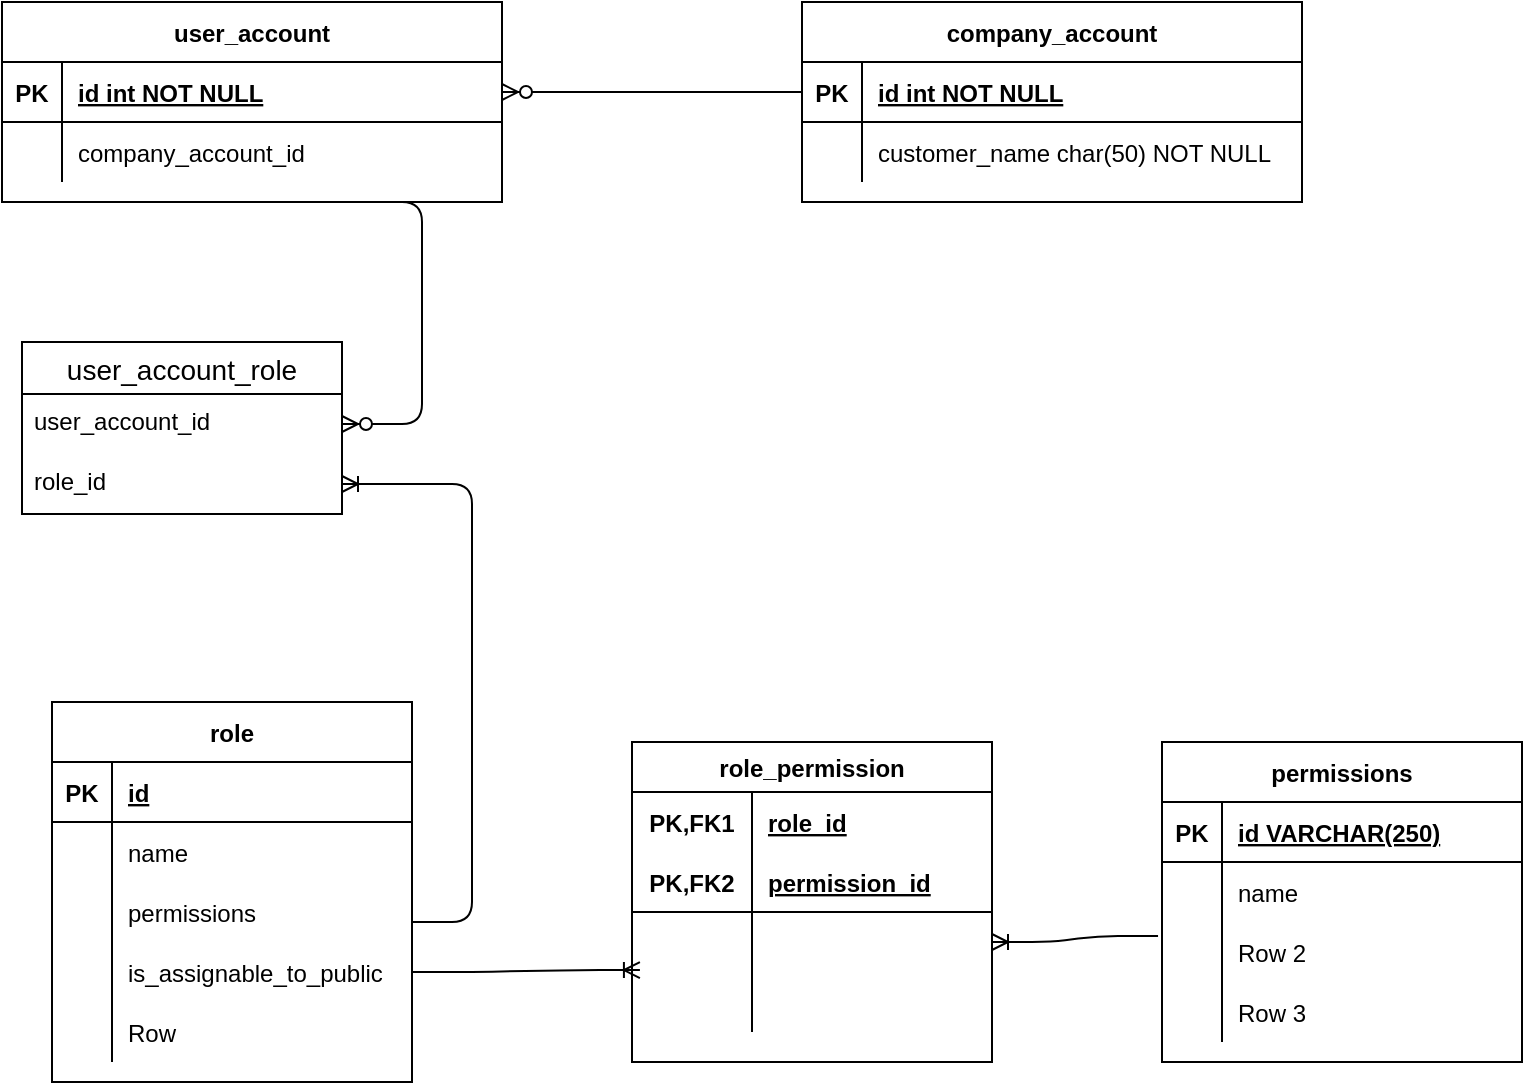 <mxfile version="14.6.3" type="github">
  <diagram id="R2lEEEUBdFMjLlhIrx00" name="Page-1">
    <mxGraphModel dx="983" dy="1412" grid="1" gridSize="10" guides="1" tooltips="1" connect="1" arrows="1" fold="1" page="1" pageScale="1" pageWidth="850" pageHeight="1100" math="0" shadow="0" extFonts="Permanent Marker^https://fonts.googleapis.com/css?family=Permanent+Marker">
      <root>
        <mxCell id="0" />
        <mxCell id="1" parent="0" />
        <mxCell id="C-vyLk0tnHw3VtMMgP7b-23" value="user_account" style="shape=table;startSize=30;container=1;collapsible=1;childLayout=tableLayout;fixedRows=1;rowLines=0;fontStyle=1;align=center;resizeLast=1;" parent="1" vertex="1">
          <mxGeometry x="20" y="20" width="250" height="100" as="geometry" />
        </mxCell>
        <mxCell id="C-vyLk0tnHw3VtMMgP7b-24" value="" style="shape=partialRectangle;collapsible=0;dropTarget=0;pointerEvents=0;fillColor=none;points=[[0,0.5],[1,0.5]];portConstraint=eastwest;top=0;left=0;right=0;bottom=1;" parent="C-vyLk0tnHw3VtMMgP7b-23" vertex="1">
          <mxGeometry y="30" width="250" height="30" as="geometry" />
        </mxCell>
        <mxCell id="C-vyLk0tnHw3VtMMgP7b-25" value="PK" style="shape=partialRectangle;overflow=hidden;connectable=0;fillColor=none;top=0;left=0;bottom=0;right=0;fontStyle=1;" parent="C-vyLk0tnHw3VtMMgP7b-24" vertex="1">
          <mxGeometry width="30" height="30" as="geometry" />
        </mxCell>
        <mxCell id="C-vyLk0tnHw3VtMMgP7b-26" value="id int NOT NULL " style="shape=partialRectangle;overflow=hidden;connectable=0;fillColor=none;top=0;left=0;bottom=0;right=0;align=left;spacingLeft=6;fontStyle=5;" parent="C-vyLk0tnHw3VtMMgP7b-24" vertex="1">
          <mxGeometry x="30" width="220" height="30" as="geometry" />
        </mxCell>
        <mxCell id="C-vyLk0tnHw3VtMMgP7b-27" value="" style="shape=partialRectangle;collapsible=0;dropTarget=0;pointerEvents=0;fillColor=none;points=[[0,0.5],[1,0.5]];portConstraint=eastwest;top=0;left=0;right=0;bottom=0;" parent="C-vyLk0tnHw3VtMMgP7b-23" vertex="1">
          <mxGeometry y="60" width="250" height="30" as="geometry" />
        </mxCell>
        <mxCell id="C-vyLk0tnHw3VtMMgP7b-28" value="" style="shape=partialRectangle;overflow=hidden;connectable=0;fillColor=none;top=0;left=0;bottom=0;right=0;" parent="C-vyLk0tnHw3VtMMgP7b-27" vertex="1">
          <mxGeometry width="30" height="30" as="geometry" />
        </mxCell>
        <mxCell id="C-vyLk0tnHw3VtMMgP7b-29" value="company_account_id" style="shape=partialRectangle;overflow=hidden;connectable=0;fillColor=none;top=0;left=0;bottom=0;right=0;align=left;spacingLeft=6;" parent="C-vyLk0tnHw3VtMMgP7b-27" vertex="1">
          <mxGeometry x="30" width="220" height="30" as="geometry" />
        </mxCell>
        <mxCell id="2VuJ3lw6weqD2b-CY0ZA-2" value="role" style="shape=table;startSize=30;container=1;collapsible=1;childLayout=tableLayout;fixedRows=1;rowLines=0;fontStyle=1;align=center;resizeLast=1;" parent="1" vertex="1">
          <mxGeometry x="45" y="370" width="180" height="190" as="geometry" />
        </mxCell>
        <mxCell id="2VuJ3lw6weqD2b-CY0ZA-3" value="" style="shape=partialRectangle;collapsible=0;dropTarget=0;pointerEvents=0;fillColor=none;top=0;left=0;bottom=1;right=0;points=[[0,0.5],[1,0.5]];portConstraint=eastwest;" parent="2VuJ3lw6weqD2b-CY0ZA-2" vertex="1">
          <mxGeometry y="30" width="180" height="30" as="geometry" />
        </mxCell>
        <mxCell id="2VuJ3lw6weqD2b-CY0ZA-4" value="PK" style="shape=partialRectangle;connectable=0;fillColor=none;top=0;left=0;bottom=0;right=0;fontStyle=1;overflow=hidden;" parent="2VuJ3lw6weqD2b-CY0ZA-3" vertex="1">
          <mxGeometry width="30" height="30" as="geometry" />
        </mxCell>
        <mxCell id="2VuJ3lw6weqD2b-CY0ZA-5" value="id" style="shape=partialRectangle;connectable=0;fillColor=none;top=0;left=0;bottom=0;right=0;align=left;spacingLeft=6;fontStyle=5;overflow=hidden;" parent="2VuJ3lw6weqD2b-CY0ZA-3" vertex="1">
          <mxGeometry x="30" width="150" height="30" as="geometry" />
        </mxCell>
        <mxCell id="2VuJ3lw6weqD2b-CY0ZA-6" value="" style="shape=partialRectangle;collapsible=0;dropTarget=0;pointerEvents=0;fillColor=none;top=0;left=0;bottom=0;right=0;points=[[0,0.5],[1,0.5]];portConstraint=eastwest;" parent="2VuJ3lw6weqD2b-CY0ZA-2" vertex="1">
          <mxGeometry y="60" width="180" height="30" as="geometry" />
        </mxCell>
        <mxCell id="2VuJ3lw6weqD2b-CY0ZA-7" value="" style="shape=partialRectangle;connectable=0;fillColor=none;top=0;left=0;bottom=0;right=0;editable=1;overflow=hidden;" parent="2VuJ3lw6weqD2b-CY0ZA-6" vertex="1">
          <mxGeometry width="30" height="30" as="geometry" />
        </mxCell>
        <mxCell id="2VuJ3lw6weqD2b-CY0ZA-8" value="name" style="shape=partialRectangle;connectable=0;fillColor=none;top=0;left=0;bottom=0;right=0;align=left;spacingLeft=6;overflow=hidden;" parent="2VuJ3lw6weqD2b-CY0ZA-6" vertex="1">
          <mxGeometry x="30" width="150" height="30" as="geometry" />
        </mxCell>
        <mxCell id="2VuJ3lw6weqD2b-CY0ZA-12" value="" style="shape=partialRectangle;collapsible=0;dropTarget=0;pointerEvents=0;fillColor=none;top=0;left=0;bottom=0;right=0;points=[[0,0.5],[1,0.5]];portConstraint=eastwest;" parent="2VuJ3lw6weqD2b-CY0ZA-2" vertex="1">
          <mxGeometry y="90" width="180" height="30" as="geometry" />
        </mxCell>
        <mxCell id="2VuJ3lw6weqD2b-CY0ZA-13" value="" style="shape=partialRectangle;connectable=0;fillColor=none;top=0;left=0;bottom=0;right=0;editable=1;overflow=hidden;" parent="2VuJ3lw6weqD2b-CY0ZA-12" vertex="1">
          <mxGeometry width="30" height="30" as="geometry" />
        </mxCell>
        <mxCell id="2VuJ3lw6weqD2b-CY0ZA-14" value="permissions" style="shape=partialRectangle;connectable=0;fillColor=none;top=0;left=0;bottom=0;right=0;align=left;spacingLeft=6;overflow=hidden;" parent="2VuJ3lw6weqD2b-CY0ZA-12" vertex="1">
          <mxGeometry x="30" width="150" height="30" as="geometry" />
        </mxCell>
        <mxCell id="2VuJ3lw6weqD2b-CY0ZA-26" value="" style="shape=partialRectangle;collapsible=0;dropTarget=0;pointerEvents=0;fillColor=none;top=0;left=0;bottom=0;right=0;points=[[0,0.5],[1,0.5]];portConstraint=eastwest;" parent="2VuJ3lw6weqD2b-CY0ZA-2" vertex="1">
          <mxGeometry y="120" width="180" height="30" as="geometry" />
        </mxCell>
        <mxCell id="2VuJ3lw6weqD2b-CY0ZA-27" value="" style="shape=partialRectangle;connectable=0;fillColor=none;top=0;left=0;bottom=0;right=0;editable=1;overflow=hidden;" parent="2VuJ3lw6weqD2b-CY0ZA-26" vertex="1">
          <mxGeometry width="30" height="30" as="geometry" />
        </mxCell>
        <mxCell id="2VuJ3lw6weqD2b-CY0ZA-28" value="is_assignable_to_public" style="shape=partialRectangle;connectable=0;fillColor=none;top=0;left=0;bottom=0;right=0;align=left;spacingLeft=6;overflow=hidden;" parent="2VuJ3lw6weqD2b-CY0ZA-26" vertex="1">
          <mxGeometry x="30" width="150" height="30" as="geometry" />
        </mxCell>
        <mxCell id="2VuJ3lw6weqD2b-CY0ZA-30" value="" style="shape=partialRectangle;collapsible=0;dropTarget=0;pointerEvents=0;fillColor=none;top=0;left=0;bottom=0;right=0;points=[[0,0.5],[1,0.5]];portConstraint=eastwest;" parent="2VuJ3lw6weqD2b-CY0ZA-2" vertex="1">
          <mxGeometry y="150" width="180" height="30" as="geometry" />
        </mxCell>
        <mxCell id="2VuJ3lw6weqD2b-CY0ZA-31" value="" style="shape=partialRectangle;connectable=0;fillColor=none;top=0;left=0;bottom=0;right=0;editable=1;overflow=hidden;" parent="2VuJ3lw6weqD2b-CY0ZA-30" vertex="1">
          <mxGeometry width="30" height="30" as="geometry" />
        </mxCell>
        <mxCell id="2VuJ3lw6weqD2b-CY0ZA-32" value="Row" style="shape=partialRectangle;connectable=0;fillColor=none;top=0;left=0;bottom=0;right=0;align=left;spacingLeft=6;overflow=hidden;" parent="2VuJ3lw6weqD2b-CY0ZA-30" vertex="1">
          <mxGeometry x="30" width="150" height="30" as="geometry" />
        </mxCell>
        <mxCell id="2VuJ3lw6weqD2b-CY0ZA-15" value="company_account" style="shape=table;startSize=30;container=1;collapsible=1;childLayout=tableLayout;fixedRows=1;rowLines=0;fontStyle=1;align=center;resizeLast=1;" parent="1" vertex="1">
          <mxGeometry x="420" y="20" width="250" height="100" as="geometry" />
        </mxCell>
        <mxCell id="2VuJ3lw6weqD2b-CY0ZA-16" value="" style="shape=partialRectangle;collapsible=0;dropTarget=0;pointerEvents=0;fillColor=none;points=[[0,0.5],[1,0.5]];portConstraint=eastwest;top=0;left=0;right=0;bottom=1;" parent="2VuJ3lw6weqD2b-CY0ZA-15" vertex="1">
          <mxGeometry y="30" width="250" height="30" as="geometry" />
        </mxCell>
        <mxCell id="2VuJ3lw6weqD2b-CY0ZA-17" value="PK" style="shape=partialRectangle;overflow=hidden;connectable=0;fillColor=none;top=0;left=0;bottom=0;right=0;fontStyle=1;" parent="2VuJ3lw6weqD2b-CY0ZA-16" vertex="1">
          <mxGeometry width="30" height="30" as="geometry" />
        </mxCell>
        <mxCell id="2VuJ3lw6weqD2b-CY0ZA-18" value="id int NOT NULL " style="shape=partialRectangle;overflow=hidden;connectable=0;fillColor=none;top=0;left=0;bottom=0;right=0;align=left;spacingLeft=6;fontStyle=5;" parent="2VuJ3lw6weqD2b-CY0ZA-16" vertex="1">
          <mxGeometry x="30" width="220" height="30" as="geometry" />
        </mxCell>
        <mxCell id="2VuJ3lw6weqD2b-CY0ZA-19" value="" style="shape=partialRectangle;collapsible=0;dropTarget=0;pointerEvents=0;fillColor=none;points=[[0,0.5],[1,0.5]];portConstraint=eastwest;top=0;left=0;right=0;bottom=0;" parent="2VuJ3lw6weqD2b-CY0ZA-15" vertex="1">
          <mxGeometry y="60" width="250" height="30" as="geometry" />
        </mxCell>
        <mxCell id="2VuJ3lw6weqD2b-CY0ZA-20" value="" style="shape=partialRectangle;overflow=hidden;connectable=0;fillColor=none;top=0;left=0;bottom=0;right=0;" parent="2VuJ3lw6weqD2b-CY0ZA-19" vertex="1">
          <mxGeometry width="30" height="30" as="geometry" />
        </mxCell>
        <mxCell id="2VuJ3lw6weqD2b-CY0ZA-21" value="customer_name char(50) NOT NULL" style="shape=partialRectangle;overflow=hidden;connectable=0;fillColor=none;top=0;left=0;bottom=0;right=0;align=left;spacingLeft=6;" parent="2VuJ3lw6weqD2b-CY0ZA-19" vertex="1">
          <mxGeometry x="30" width="220" height="30" as="geometry" />
        </mxCell>
        <mxCell id="2VuJ3lw6weqD2b-CY0ZA-22" value="user_account_role" style="swimlane;fontStyle=0;childLayout=stackLayout;horizontal=1;startSize=26;horizontalStack=0;resizeParent=1;resizeParentMax=0;resizeLast=0;collapsible=1;marginBottom=0;align=center;fontSize=14;" parent="1" vertex="1">
          <mxGeometry x="30" y="190" width="160" height="86" as="geometry" />
        </mxCell>
        <mxCell id="2VuJ3lw6weqD2b-CY0ZA-23" value="user_account_id" style="text;strokeColor=none;fillColor=none;spacingLeft=4;spacingRight=4;overflow=hidden;rotatable=0;points=[[0,0.5],[1,0.5]];portConstraint=eastwest;fontSize=12;" parent="2VuJ3lw6weqD2b-CY0ZA-22" vertex="1">
          <mxGeometry y="26" width="160" height="30" as="geometry" />
        </mxCell>
        <mxCell id="2VuJ3lw6weqD2b-CY0ZA-24" value="role_id" style="text;strokeColor=none;fillColor=none;spacingLeft=4;spacingRight=4;overflow=hidden;rotatable=0;points=[[0,0.5],[1,0.5]];portConstraint=eastwest;fontSize=12;" parent="2VuJ3lw6weqD2b-CY0ZA-22" vertex="1">
          <mxGeometry y="56" width="160" height="30" as="geometry" />
        </mxCell>
        <mxCell id="2VuJ3lw6weqD2b-CY0ZA-33" value="permissions" style="shape=table;startSize=30;container=1;collapsible=1;childLayout=tableLayout;fixedRows=1;rowLines=0;fontStyle=1;align=center;resizeLast=1;" parent="1" vertex="1">
          <mxGeometry x="600" y="390" width="180" height="160" as="geometry" />
        </mxCell>
        <mxCell id="2VuJ3lw6weqD2b-CY0ZA-34" value="" style="shape=partialRectangle;collapsible=0;dropTarget=0;pointerEvents=0;fillColor=none;top=0;left=0;bottom=1;right=0;points=[[0,0.5],[1,0.5]];portConstraint=eastwest;" parent="2VuJ3lw6weqD2b-CY0ZA-33" vertex="1">
          <mxGeometry y="30" width="180" height="30" as="geometry" />
        </mxCell>
        <mxCell id="2VuJ3lw6weqD2b-CY0ZA-35" value="PK" style="shape=partialRectangle;connectable=0;fillColor=none;top=0;left=0;bottom=0;right=0;fontStyle=1;overflow=hidden;" parent="2VuJ3lw6weqD2b-CY0ZA-34" vertex="1">
          <mxGeometry width="30" height="30" as="geometry" />
        </mxCell>
        <mxCell id="2VuJ3lw6weqD2b-CY0ZA-36" value="id VARCHAR(250)" style="shape=partialRectangle;connectable=0;fillColor=none;top=0;left=0;bottom=0;right=0;align=left;spacingLeft=6;fontStyle=5;overflow=hidden;" parent="2VuJ3lw6weqD2b-CY0ZA-34" vertex="1">
          <mxGeometry x="30" width="150" height="30" as="geometry" />
        </mxCell>
        <mxCell id="2VuJ3lw6weqD2b-CY0ZA-37" value="" style="shape=partialRectangle;collapsible=0;dropTarget=0;pointerEvents=0;fillColor=none;top=0;left=0;bottom=0;right=0;points=[[0,0.5],[1,0.5]];portConstraint=eastwest;" parent="2VuJ3lw6weqD2b-CY0ZA-33" vertex="1">
          <mxGeometry y="60" width="180" height="30" as="geometry" />
        </mxCell>
        <mxCell id="2VuJ3lw6weqD2b-CY0ZA-38" value="" style="shape=partialRectangle;connectable=0;fillColor=none;top=0;left=0;bottom=0;right=0;editable=1;overflow=hidden;" parent="2VuJ3lw6weqD2b-CY0ZA-37" vertex="1">
          <mxGeometry width="30" height="30" as="geometry" />
        </mxCell>
        <mxCell id="2VuJ3lw6weqD2b-CY0ZA-39" value="name" style="shape=partialRectangle;connectable=0;fillColor=none;top=0;left=0;bottom=0;right=0;align=left;spacingLeft=6;overflow=hidden;" parent="2VuJ3lw6weqD2b-CY0ZA-37" vertex="1">
          <mxGeometry x="30" width="150" height="30" as="geometry" />
        </mxCell>
        <mxCell id="2VuJ3lw6weqD2b-CY0ZA-40" value="" style="shape=partialRectangle;collapsible=0;dropTarget=0;pointerEvents=0;fillColor=none;top=0;left=0;bottom=0;right=0;points=[[0,0.5],[1,0.5]];portConstraint=eastwest;" parent="2VuJ3lw6weqD2b-CY0ZA-33" vertex="1">
          <mxGeometry y="90" width="180" height="30" as="geometry" />
        </mxCell>
        <mxCell id="2VuJ3lw6weqD2b-CY0ZA-41" value="" style="shape=partialRectangle;connectable=0;fillColor=none;top=0;left=0;bottom=0;right=0;editable=1;overflow=hidden;" parent="2VuJ3lw6weqD2b-CY0ZA-40" vertex="1">
          <mxGeometry width="30" height="30" as="geometry" />
        </mxCell>
        <mxCell id="2VuJ3lw6weqD2b-CY0ZA-42" value="Row 2" style="shape=partialRectangle;connectable=0;fillColor=none;top=0;left=0;bottom=0;right=0;align=left;spacingLeft=6;overflow=hidden;" parent="2VuJ3lw6weqD2b-CY0ZA-40" vertex="1">
          <mxGeometry x="30" width="150" height="30" as="geometry" />
        </mxCell>
        <mxCell id="2VuJ3lw6weqD2b-CY0ZA-43" value="" style="shape=partialRectangle;collapsible=0;dropTarget=0;pointerEvents=0;fillColor=none;top=0;left=0;bottom=0;right=0;points=[[0,0.5],[1,0.5]];portConstraint=eastwest;" parent="2VuJ3lw6weqD2b-CY0ZA-33" vertex="1">
          <mxGeometry y="120" width="180" height="30" as="geometry" />
        </mxCell>
        <mxCell id="2VuJ3lw6weqD2b-CY0ZA-44" value="" style="shape=partialRectangle;connectable=0;fillColor=none;top=0;left=0;bottom=0;right=0;editable=1;overflow=hidden;" parent="2VuJ3lw6weqD2b-CY0ZA-43" vertex="1">
          <mxGeometry width="30" height="30" as="geometry" />
        </mxCell>
        <mxCell id="2VuJ3lw6weqD2b-CY0ZA-45" value="Row 3" style="shape=partialRectangle;connectable=0;fillColor=none;top=0;left=0;bottom=0;right=0;align=left;spacingLeft=6;overflow=hidden;" parent="2VuJ3lw6weqD2b-CY0ZA-43" vertex="1">
          <mxGeometry x="30" width="150" height="30" as="geometry" />
        </mxCell>
        <mxCell id="2VuJ3lw6weqD2b-CY0ZA-51" value="role_permission" style="shape=table;startSize=25;container=1;collapsible=1;childLayout=tableLayout;fixedRows=1;rowLines=0;fontStyle=1;align=center;resizeLast=1;" parent="1" vertex="1">
          <mxGeometry x="335" y="390" width="180" height="160" as="geometry" />
        </mxCell>
        <mxCell id="2VuJ3lw6weqD2b-CY0ZA-52" value="" style="shape=partialRectangle;collapsible=0;dropTarget=0;pointerEvents=0;fillColor=none;top=0;left=0;bottom=0;right=0;points=[[0,0.5],[1,0.5]];portConstraint=eastwest;" parent="2VuJ3lw6weqD2b-CY0ZA-51" vertex="1">
          <mxGeometry y="25" width="180" height="30" as="geometry" />
        </mxCell>
        <mxCell id="2VuJ3lw6weqD2b-CY0ZA-53" value="PK,FK1" style="shape=partialRectangle;connectable=0;fillColor=none;top=0;left=0;bottom=0;right=0;fontStyle=1;overflow=hidden;" parent="2VuJ3lw6weqD2b-CY0ZA-52" vertex="1">
          <mxGeometry width="60" height="30" as="geometry" />
        </mxCell>
        <mxCell id="2VuJ3lw6weqD2b-CY0ZA-54" value="role_id" style="shape=partialRectangle;connectable=0;fillColor=none;top=0;left=0;bottom=0;right=0;align=left;spacingLeft=6;fontStyle=5;overflow=hidden;" parent="2VuJ3lw6weqD2b-CY0ZA-52" vertex="1">
          <mxGeometry x="60" width="120" height="30" as="geometry" />
        </mxCell>
        <mxCell id="2VuJ3lw6weqD2b-CY0ZA-55" value="" style="shape=partialRectangle;collapsible=0;dropTarget=0;pointerEvents=0;fillColor=none;top=0;left=0;bottom=1;right=0;points=[[0,0.5],[1,0.5]];portConstraint=eastwest;" parent="2VuJ3lw6weqD2b-CY0ZA-51" vertex="1">
          <mxGeometry y="55" width="180" height="30" as="geometry" />
        </mxCell>
        <mxCell id="2VuJ3lw6weqD2b-CY0ZA-56" value="PK,FK2" style="shape=partialRectangle;connectable=0;fillColor=none;top=0;left=0;bottom=0;right=0;fontStyle=1;overflow=hidden;" parent="2VuJ3lw6weqD2b-CY0ZA-55" vertex="1">
          <mxGeometry width="60" height="30" as="geometry" />
        </mxCell>
        <mxCell id="2VuJ3lw6weqD2b-CY0ZA-57" value="permission_id" style="shape=partialRectangle;connectable=0;fillColor=none;top=0;left=0;bottom=0;right=0;align=left;spacingLeft=6;fontStyle=5;overflow=hidden;" parent="2VuJ3lw6weqD2b-CY0ZA-55" vertex="1">
          <mxGeometry x="60" width="120" height="30" as="geometry" />
        </mxCell>
        <mxCell id="2VuJ3lw6weqD2b-CY0ZA-58" value="" style="shape=partialRectangle;collapsible=0;dropTarget=0;pointerEvents=0;fillColor=none;top=0;left=0;bottom=0;right=0;points=[[0,0.5],[1,0.5]];portConstraint=eastwest;" parent="2VuJ3lw6weqD2b-CY0ZA-51" vertex="1">
          <mxGeometry y="85" width="180" height="30" as="geometry" />
        </mxCell>
        <mxCell id="2VuJ3lw6weqD2b-CY0ZA-59" value="" style="shape=partialRectangle;connectable=0;fillColor=none;top=0;left=0;bottom=0;right=0;editable=1;overflow=hidden;" parent="2VuJ3lw6weqD2b-CY0ZA-58" vertex="1">
          <mxGeometry width="60" height="30" as="geometry" />
        </mxCell>
        <mxCell id="2VuJ3lw6weqD2b-CY0ZA-60" value="" style="shape=partialRectangle;connectable=0;fillColor=none;top=0;left=0;bottom=0;right=0;align=left;spacingLeft=6;overflow=hidden;" parent="2VuJ3lw6weqD2b-CY0ZA-58" vertex="1">
          <mxGeometry x="60" width="120" height="30" as="geometry" />
        </mxCell>
        <mxCell id="2VuJ3lw6weqD2b-CY0ZA-61" value="" style="shape=partialRectangle;collapsible=0;dropTarget=0;pointerEvents=0;fillColor=none;top=0;left=0;bottom=0;right=0;points=[[0,0.5],[1,0.5]];portConstraint=eastwest;" parent="2VuJ3lw6weqD2b-CY0ZA-51" vertex="1">
          <mxGeometry y="115" width="180" height="30" as="geometry" />
        </mxCell>
        <mxCell id="2VuJ3lw6weqD2b-CY0ZA-62" value="" style="shape=partialRectangle;connectable=0;fillColor=none;top=0;left=0;bottom=0;right=0;editable=1;overflow=hidden;" parent="2VuJ3lw6weqD2b-CY0ZA-61" vertex="1">
          <mxGeometry width="60" height="30" as="geometry" />
        </mxCell>
        <mxCell id="2VuJ3lw6weqD2b-CY0ZA-63" value="" style="shape=partialRectangle;connectable=0;fillColor=none;top=0;left=0;bottom=0;right=0;align=left;spacingLeft=6;overflow=hidden;" parent="2VuJ3lw6weqD2b-CY0ZA-61" vertex="1">
          <mxGeometry x="60" width="120" height="30" as="geometry" />
        </mxCell>
        <mxCell id="orspGnVkldOCo1rA6w-I-1" value="" style="edgeStyle=entityRelationEdgeStyle;fontSize=12;html=1;endArrow=ERoneToMany;" edge="1" parent="1" target="2VuJ3lw6weqD2b-CY0ZA-24">
          <mxGeometry width="100" height="100" relative="1" as="geometry">
            <mxPoint x="225" y="480" as="sourcePoint" />
            <mxPoint x="210" y="310" as="targetPoint" />
          </mxGeometry>
        </mxCell>
        <mxCell id="orspGnVkldOCo1rA6w-I-2" value="" style="edgeStyle=entityRelationEdgeStyle;fontSize=12;html=1;endArrow=ERzeroToMany;endFill=1;entryX=1;entryY=0.5;entryDx=0;entryDy=0;" edge="1" parent="1" target="2VuJ3lw6weqD2b-CY0ZA-23">
          <mxGeometry width="100" height="100" relative="1" as="geometry">
            <mxPoint x="200" y="120" as="sourcePoint" />
            <mxPoint x="370" y="130" as="targetPoint" />
          </mxGeometry>
        </mxCell>
        <mxCell id="orspGnVkldOCo1rA6w-I-3" value="" style="edgeStyle=entityRelationEdgeStyle;fontSize=12;html=1;endArrow=ERzeroToMany;endFill=1;" edge="1" parent="1" source="2VuJ3lw6weqD2b-CY0ZA-16" target="C-vyLk0tnHw3VtMMgP7b-24">
          <mxGeometry width="100" height="100" relative="1" as="geometry">
            <mxPoint x="340" y="220" as="sourcePoint" />
            <mxPoint x="440" y="120" as="targetPoint" />
          </mxGeometry>
        </mxCell>
        <mxCell id="orspGnVkldOCo1rA6w-I-6" value="" style="edgeStyle=entityRelationEdgeStyle;fontSize=12;html=1;endArrow=ERoneToMany;exitX=1;exitY=0.5;exitDx=0;exitDy=0;entryX=0.022;entryY=-0.033;entryDx=0;entryDy=0;entryPerimeter=0;" edge="1" parent="1" source="2VuJ3lw6weqD2b-CY0ZA-26" target="2VuJ3lw6weqD2b-CY0ZA-61">
          <mxGeometry width="100" height="100" relative="1" as="geometry">
            <mxPoint x="250" y="650" as="sourcePoint" />
            <mxPoint x="350" y="550" as="targetPoint" />
          </mxGeometry>
        </mxCell>
        <mxCell id="orspGnVkldOCo1rA6w-I-7" value="" style="edgeStyle=entityRelationEdgeStyle;fontSize=12;html=1;endArrow=ERoneToMany;exitX=-0.011;exitY=0.233;exitDx=0;exitDy=0;entryX=1;entryY=0.5;entryDx=0;entryDy=0;exitPerimeter=0;" edge="1" parent="1" source="2VuJ3lw6weqD2b-CY0ZA-40" target="2VuJ3lw6weqD2b-CY0ZA-58">
          <mxGeometry width="100" height="100" relative="1" as="geometry">
            <mxPoint x="556.04" y="630.99" as="sourcePoint" />
            <mxPoint x="670" y="630" as="targetPoint" />
          </mxGeometry>
        </mxCell>
      </root>
    </mxGraphModel>
  </diagram>
</mxfile>

